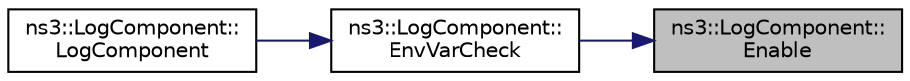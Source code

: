 digraph "ns3::LogComponent::Enable"
{
 // LATEX_PDF_SIZE
  edge [fontname="Helvetica",fontsize="10",labelfontname="Helvetica",labelfontsize="10"];
  node [fontname="Helvetica",fontsize="10",shape=record];
  rankdir="RL";
  Node1 [label="ns3::LogComponent::\lEnable",height=0.2,width=0.4,color="black", fillcolor="grey75", style="filled", fontcolor="black",tooltip="Enable this LogComponent at level."];
  Node1 -> Node2 [dir="back",color="midnightblue",fontsize="10",style="solid",fontname="Helvetica"];
  Node2 [label="ns3::LogComponent::\lEnvVarCheck",height=0.2,width=0.4,color="black", fillcolor="white", style="filled",URL="$classns3_1_1_log_component.html#ad0d2eecba6290bf1ee398c7b1a1f5702",tooltip="Parse the NS_LOG environment variable for options relating to this LogComponent."];
  Node2 -> Node3 [dir="back",color="midnightblue",fontsize="10",style="solid",fontname="Helvetica"];
  Node3 [label="ns3::LogComponent::\lLogComponent",height=0.2,width=0.4,color="black", fillcolor="white", style="filled",URL="$classns3_1_1_log_component.html#aaa3477d5874bd4d30f4ffc8240892877",tooltip="Constructor."];
}
